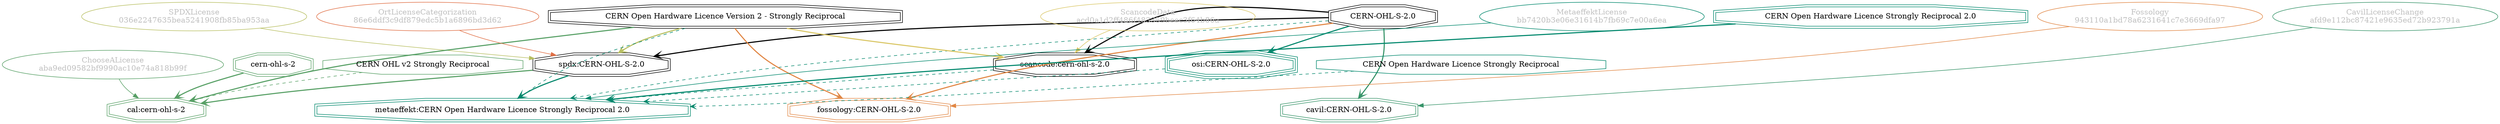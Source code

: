 strict digraph {
    node [shape=box];
    graph [splines=curved];
    1257 [label="SPDXLicense\n036e2247635bea5241908fb85ba953aa"
         ,fontcolor=gray
         ,color="#b8bf62"
         ,fillcolor="beige;1"
         ,shape=ellipse];
    1258 [label="spdx:CERN-OHL-S-2.0"
         ,shape=doubleoctagon];
    1259 [label="CERN-OHL-S-2.0"
         ,shape=doubleoctagon];
    1260 [label="CERN Open Hardware Licence Version 2 - Strongly Reciprocal"
         ,shape=doubleoctagon];
    10905 [label="ChooseALicense\naba9ed09582bf9990ac10e74a818b99f"
          ,fontcolor=gray
          ,color="#58a066"
          ,fillcolor="beige;1"
          ,shape=ellipse];
    10906 [label="cal:cern-ohl-s-2"
          ,color="#58a066"
          ,shape=doubleoctagon];
    10907 [label="cern-ohl-s-2"
          ,color="#58a066"
          ,shape=doubleoctagon];
    10908 [label="CERN OHL v2 Strongly Reciprocal"
          ,color="#58a066"
          ,shape=octagon];
    13746 [label="ScancodeData\nacd0a1d2ff486f483359beec3f64b86a"
          ,fontcolor=gray
          ,color="#dac767"
          ,fillcolor="beige;1"
          ,shape=ellipse];
    13747 [label="scancode:cern-ohl-s-2.0"
          ,shape=doubleoctagon];
    28098 [label="Fossology\n943110a1bd78a6231641c7e3669dfa97"
          ,fontcolor=gray
          ,color="#e18745"
          ,fillcolor="beige;1"
          ,shape=ellipse];
    28099 [label="fossology:CERN-OHL-S-2.0"
          ,color="#e18745"
          ,shape=doubleoctagon];
    28629 [label="OrtLicenseCategorization\n86e6ddf3c9df879edc5b1a6896bd3d62"
          ,fontcolor=gray
          ,color="#e06f45"
          ,fillcolor="beige;1"
          ,shape=ellipse];
    36670 [label="CavilLicenseChange\nafd9e112bc87421e9635ed72b923791a"
          ,fontcolor=gray
          ,color="#379469"
          ,fillcolor="beige;1"
          ,shape=ellipse];
    36671 [label="cavil:CERN-OHL-S-2.0"
          ,color="#379469"
          ,shape=doubleoctagon];
    40867 [label="MetaeffektLicense\nbb7420b3e06e31614b7fb69c7e00a6ea"
          ,fontcolor=gray
          ,color="#00876c"
          ,fillcolor="beige;1"
          ,shape=ellipse];
    40868 [label="metaeffekt:CERN Open Hardware Licence Strongly Reciprocal 2.0"
          ,color="#00876c"
          ,shape=doubleoctagon];
    40869 [label="CERN Open Hardware Licence Strongly Reciprocal 2.0"
          ,color="#00876c"
          ,shape=doubleoctagon];
    40870 [label="CERN Open Hardware Licence Strongly Reciprocal"
          ,color="#00876c"
          ,shape=octagon];
    40871 [label="osi:CERN-OHL-S-2.0"
          ,color="#00876c"
          ,shape=tripleoctagon];
    1257 -> 1258 [weight=0.5
                 ,color="#b8bf62"];
    1258 -> 10906 [style=bold
                  ,arrowhead=vee
                  ,weight=0.7
                  ,color="#58a066"];
    1258 -> 40868 [style=bold
                  ,arrowhead=vee
                  ,weight=0.7
                  ,color="#00876c"];
    1259 -> 1258 [style=bold
                 ,arrowhead=vee
                 ,weight=0.7];
    1259 -> 13747 [style=bold
                  ,arrowhead=vee
                  ,weight=0.7];
    1259 -> 28099 [style=bold
                  ,arrowhead=vee
                  ,weight=0.7
                  ,color="#e18745"];
    1259 -> 36671 [style=bold
                  ,arrowhead=vee
                  ,weight=0.7
                  ,color="#379469"];
    1259 -> 36671 [style=bold
                  ,arrowhead=vee
                  ,weight=0.7
                  ,color="#379469"];
    1259 -> 40868 [style=dashed
                  ,arrowhead=vee
                  ,weight=0.5
                  ,color="#00876c"];
    1259 -> 40871 [style=bold
                  ,arrowhead=vee
                  ,weight=0.7
                  ,color="#00876c"];
    1260 -> 1258 [style=bold
                 ,arrowhead=vee
                 ,weight=0.7
                 ,color="#b8bf62"];
    1260 -> 10906 [style=bold
                  ,arrowhead=vee
                  ,weight=0.7
                  ,color="#58a066"];
    1260 -> 13747 [style=bold
                  ,arrowhead=vee
                  ,weight=0.7
                  ,color="#dac767"];
    1260 -> 28099 [style=bold
                  ,arrowhead=vee
                  ,weight=0.7
                  ,color="#e18745"];
    1260 -> 40868 [style=dashed
                  ,arrowhead=vee
                  ,weight=0.5
                  ,color="#00876c"];
    10905 -> 10906 [weight=0.5
                   ,color="#58a066"];
    10907 -> 10906 [style=bold
                   ,arrowhead=vee
                   ,weight=0.7
                   ,color="#58a066"];
    10908 -> 10906 [style=dashed
                   ,arrowhead=vee
                   ,weight=0.5
                   ,color="#58a066"];
    13746 -> 13747 [weight=0.5
                   ,color="#dac767"];
    13747 -> 40868 [style=dashed
                   ,arrowhead=vee
                   ,weight=0.5
                   ,color="#00876c"];
    28098 -> 28099 [weight=0.5
                   ,color="#e18745"];
    28629 -> 1258 [weight=0.5
                  ,color="#e06f45"];
    36670 -> 36671 [weight=0.5
                   ,color="#379469"];
    40867 -> 40868 [weight=0.5
                   ,color="#00876c"];
    40869 -> 40868 [style=bold
                   ,arrowhead=vee
                   ,weight=0.7
                   ,color="#00876c"];
    40870 -> 40868 [style=dashed
                   ,arrowhead=vee
                   ,weight=0.5
                   ,color="#00876c"];
    40871 -> 40868 [style=dashed
                   ,arrowhead=vee
                   ,weight=0.5
                   ,color="#00876c"];
}
